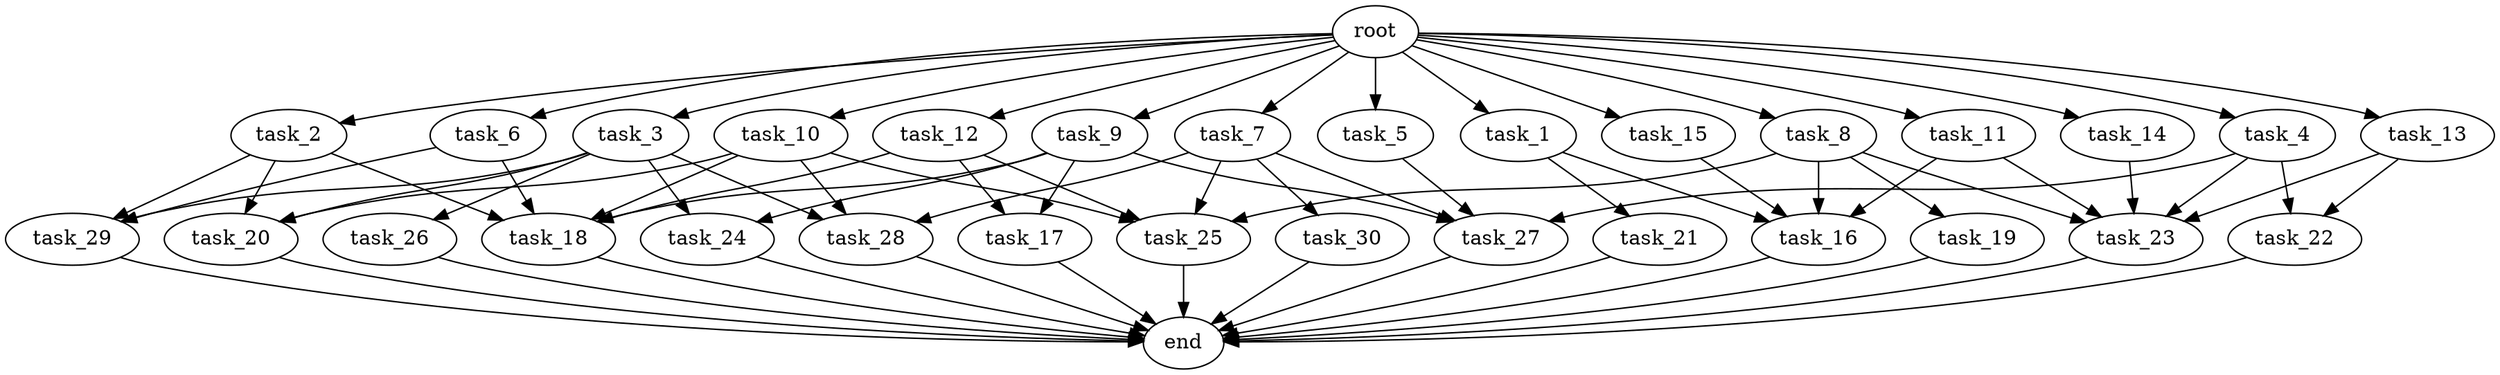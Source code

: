 digraph G {
  root [size="0.000000e+00"];
  task_1 [size="9.846002e+09"];
  task_2 [size="3.093952e+09"];
  task_3 [size="3.266770e+09"];
  task_4 [size="2.407572e+09"];
  task_5 [size="1.488060e+09"];
  task_6 [size="1.553036e+09"];
  task_7 [size="7.954518e+08"];
  task_8 [size="5.877243e+09"];
  task_9 [size="1.178064e+09"];
  task_10 [size="1.077637e+09"];
  task_11 [size="4.489753e+09"];
  task_12 [size="1.494119e+09"];
  task_13 [size="7.353481e+08"];
  task_14 [size="7.703897e+09"];
  task_15 [size="6.877570e+09"];
  task_16 [size="5.793124e+09"];
  task_17 [size="7.186686e+09"];
  task_18 [size="4.353913e+09"];
  task_19 [size="1.227062e+09"];
  task_20 [size="6.443466e+09"];
  task_21 [size="9.425845e+09"];
  task_22 [size="5.521650e+09"];
  task_23 [size="5.877120e+09"];
  task_24 [size="9.374425e+09"];
  task_25 [size="2.098509e+09"];
  task_26 [size="4.732810e+09"];
  task_27 [size="3.393275e+08"];
  task_28 [size="1.566153e+09"];
  task_29 [size="1.915695e+09"];
  task_30 [size="6.614874e+08"];
  end [size="0.000000e+00"];

  root -> task_1 [size="1.000000e-12"];
  root -> task_2 [size="1.000000e-12"];
  root -> task_3 [size="1.000000e-12"];
  root -> task_4 [size="1.000000e-12"];
  root -> task_5 [size="1.000000e-12"];
  root -> task_6 [size="1.000000e-12"];
  root -> task_7 [size="1.000000e-12"];
  root -> task_8 [size="1.000000e-12"];
  root -> task_9 [size="1.000000e-12"];
  root -> task_10 [size="1.000000e-12"];
  root -> task_11 [size="1.000000e-12"];
  root -> task_12 [size="1.000000e-12"];
  root -> task_13 [size="1.000000e-12"];
  root -> task_14 [size="1.000000e-12"];
  root -> task_15 [size="1.000000e-12"];
  task_1 -> task_16 [size="1.448281e+08"];
  task_1 -> task_21 [size="9.425845e+08"];
  task_2 -> task_18 [size="8.707826e+07"];
  task_2 -> task_20 [size="2.147822e+08"];
  task_2 -> task_29 [size="6.385648e+07"];
  task_3 -> task_20 [size="2.147822e+08"];
  task_3 -> task_24 [size="4.687212e+08"];
  task_3 -> task_26 [size="4.732810e+08"];
  task_3 -> task_28 [size="5.220510e+07"];
  task_3 -> task_29 [size="6.385648e+07"];
  task_4 -> task_22 [size="2.760825e+08"];
  task_4 -> task_23 [size="1.175424e+08"];
  task_4 -> task_27 [size="8.483186e+06"];
  task_5 -> task_27 [size="8.483186e+06"];
  task_6 -> task_18 [size="8.707826e+07"];
  task_6 -> task_29 [size="6.385648e+07"];
  task_7 -> task_25 [size="5.246273e+07"];
  task_7 -> task_27 [size="8.483186e+06"];
  task_7 -> task_28 [size="5.220510e+07"];
  task_7 -> task_30 [size="6.614874e+07"];
  task_8 -> task_16 [size="1.448281e+08"];
  task_8 -> task_19 [size="1.227062e+08"];
  task_8 -> task_23 [size="1.175424e+08"];
  task_8 -> task_25 [size="5.246273e+07"];
  task_9 -> task_17 [size="3.593343e+08"];
  task_9 -> task_18 [size="8.707826e+07"];
  task_9 -> task_24 [size="4.687212e+08"];
  task_9 -> task_27 [size="8.483186e+06"];
  task_10 -> task_18 [size="8.707826e+07"];
  task_10 -> task_20 [size="2.147822e+08"];
  task_10 -> task_25 [size="5.246273e+07"];
  task_10 -> task_28 [size="5.220510e+07"];
  task_11 -> task_16 [size="1.448281e+08"];
  task_11 -> task_23 [size="1.175424e+08"];
  task_12 -> task_17 [size="3.593343e+08"];
  task_12 -> task_18 [size="8.707826e+07"];
  task_12 -> task_25 [size="5.246273e+07"];
  task_13 -> task_22 [size="2.760825e+08"];
  task_13 -> task_23 [size="1.175424e+08"];
  task_14 -> task_23 [size="1.175424e+08"];
  task_15 -> task_16 [size="1.448281e+08"];
  task_16 -> end [size="1.000000e-12"];
  task_17 -> end [size="1.000000e-12"];
  task_18 -> end [size="1.000000e-12"];
  task_19 -> end [size="1.000000e-12"];
  task_20 -> end [size="1.000000e-12"];
  task_21 -> end [size="1.000000e-12"];
  task_22 -> end [size="1.000000e-12"];
  task_23 -> end [size="1.000000e-12"];
  task_24 -> end [size="1.000000e-12"];
  task_25 -> end [size="1.000000e-12"];
  task_26 -> end [size="1.000000e-12"];
  task_27 -> end [size="1.000000e-12"];
  task_28 -> end [size="1.000000e-12"];
  task_29 -> end [size="1.000000e-12"];
  task_30 -> end [size="1.000000e-12"];
}
